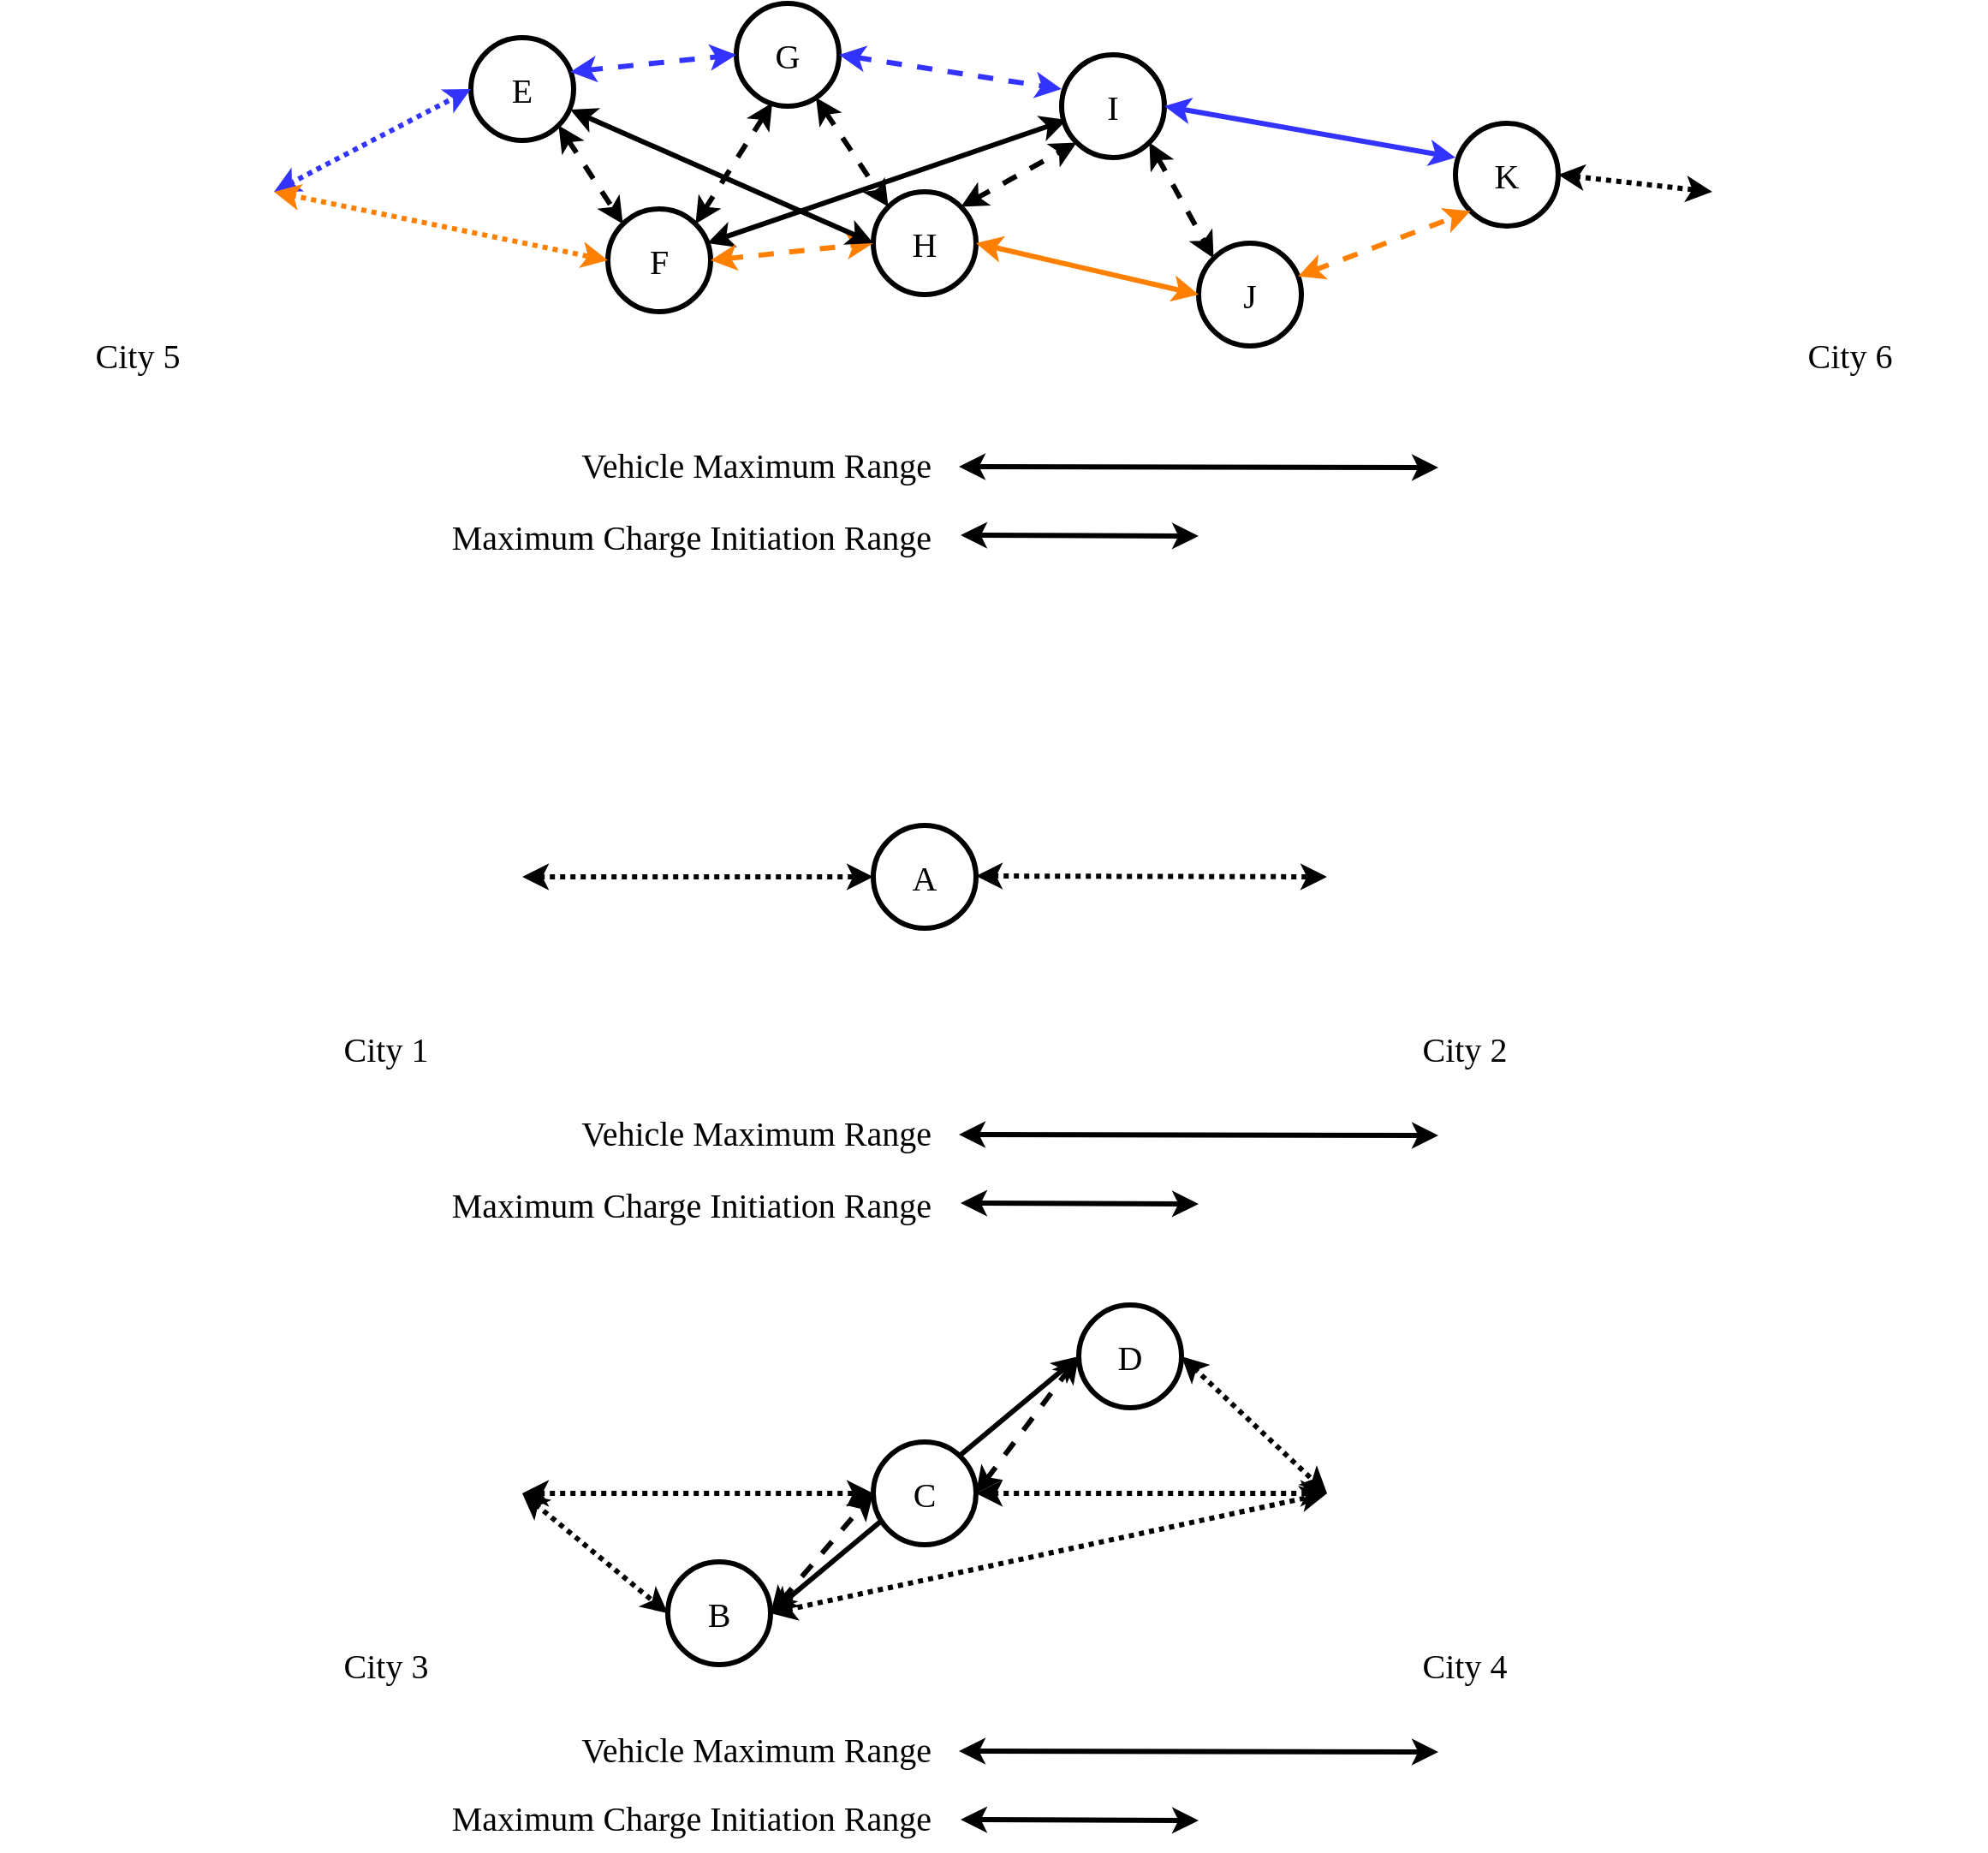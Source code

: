 <mxfile version="23.1.5" type="device">
  <diagram name="Page-1" id="pdEzmoWxt2w3Aj_1xQEx">
    <mxGraphModel dx="1362" dy="843" grid="1" gridSize="10" guides="1" tooltips="1" connect="1" arrows="1" fold="1" page="1" pageScale="1" pageWidth="850" pageHeight="1100" math="0" shadow="0">
      <root>
        <mxCell id="0" />
        <mxCell id="1" parent="0" />
        <mxCell id="VV-V0vhL4ZpVNKbkVd9c-170" value="" style="endArrow=classic;startArrow=classic;html=1;rounded=0;exitX=1;exitY=0.5;exitDx=0;exitDy=0;strokeWidth=3;fontFamily=Times New Roman;fontStyle=0;fontSize=16;entryX=0;entryY=0.5;entryDx=0;entryDy=0;" parent="1" source="VV-V0vhL4ZpVNKbkVd9c-145" target="VV-V0vhL4ZpVNKbkVd9c-155" edge="1">
          <mxGeometry width="50" height="50" relative="1" as="geometry">
            <mxPoint x="690" y="1360.5" as="sourcePoint" />
            <mxPoint x="970" y="1361" as="targetPoint" />
          </mxGeometry>
        </mxCell>
        <mxCell id="VV-V0vhL4ZpVNKbkVd9c-68" value="" style="endArrow=classic;startArrow=classic;html=1;rounded=0;exitX=0.967;exitY=0.333;exitDx=0;exitDy=0;exitPerimeter=0;entryX=0.05;entryY=0.633;entryDx=0;entryDy=0;strokeWidth=3;fontFamily=Times New Roman;fontStyle=0;fontSize=20;entryPerimeter=0;strokeColor=#000000;" parent="1" source="VV-V0vhL4ZpVNKbkVd9c-5" target="VV-V0vhL4ZpVNKbkVd9c-9" edge="1">
          <mxGeometry width="50" height="50" relative="1" as="geometry">
            <mxPoint x="463" y="402" as="sourcePoint" />
            <mxPoint x="640" y="460" as="targetPoint" />
          </mxGeometry>
        </mxCell>
        <mxCell id="VV-V0vhL4ZpVNKbkVd9c-2" value="" style="shape=image;verticalLabelPosition=bottom;labelBackgroundColor=default;verticalAlign=top;aspect=fixed;imageAspect=0;image=https://cdn-icons-png.flaticon.com/512/2451/2451548.png;fontFamily=Times New Roman;fontStyle=0;fontSize=16;" parent="1" vertex="1">
          <mxGeometry x="120" y="360" width="160" height="160" as="geometry" />
        </mxCell>
        <mxCell id="VV-V0vhL4ZpVNKbkVd9c-3" value="E" style="ellipse;whiteSpace=wrap;html=1;aspect=fixed;strokeWidth=3;fontFamily=Times New Roman;fontStyle=0;fontSize=20;" parent="1" vertex="1">
          <mxGeometry x="395" y="350" width="60" height="60" as="geometry" />
        </mxCell>
        <mxCell id="VV-V0vhL4ZpVNKbkVd9c-4" value="" style="shape=image;verticalLabelPosition=bottom;labelBackgroundColor=default;verticalAlign=top;aspect=fixed;imageAspect=0;image=https://cdn-icons-png.flaticon.com/512/2451/2451548.png;" parent="1" vertex="1">
          <mxGeometry x="1120" y="360" width="160" height="160" as="geometry" />
        </mxCell>
        <mxCell id="VV-V0vhL4ZpVNKbkVd9c-5" value="F" style="ellipse;whiteSpace=wrap;html=1;aspect=fixed;strokeWidth=3;fontFamily=Times New Roman;fontStyle=0;fontSize=20;" parent="1" vertex="1">
          <mxGeometry x="475" y="450" width="60" height="60" as="geometry" />
        </mxCell>
        <mxCell id="VV-V0vhL4ZpVNKbkVd9c-6" value="G" style="ellipse;whiteSpace=wrap;html=1;aspect=fixed;strokeWidth=3;fontFamily=Times New Roman;fontStyle=0;fontSize=20;" parent="1" vertex="1">
          <mxGeometry x="550" y="330" width="60" height="60" as="geometry" />
        </mxCell>
        <mxCell id="VV-V0vhL4ZpVNKbkVd9c-7" value="H" style="ellipse;whiteSpace=wrap;html=1;aspect=fixed;strokeWidth=3;fontFamily=Times New Roman;fontStyle=0;fontSize=20;" parent="1" vertex="1">
          <mxGeometry x="630" y="440" width="60" height="60" as="geometry" />
        </mxCell>
        <mxCell id="VV-V0vhL4ZpVNKbkVd9c-8" value="J" style="ellipse;whiteSpace=wrap;html=1;aspect=fixed;strokeWidth=3;fontFamily=Times New Roman;fontStyle=0;fontSize=20;" parent="1" vertex="1">
          <mxGeometry x="820" y="470" width="60" height="60" as="geometry" />
        </mxCell>
        <mxCell id="VV-V0vhL4ZpVNKbkVd9c-9" value="I" style="ellipse;whiteSpace=wrap;html=1;aspect=fixed;strokeWidth=3;fontFamily=Times New Roman;fontStyle=0;fontSize=20;" parent="1" vertex="1">
          <mxGeometry x="740" y="360" width="60" height="60" as="geometry" />
        </mxCell>
        <mxCell id="VV-V0vhL4ZpVNKbkVd9c-10" value="K" style="ellipse;whiteSpace=wrap;html=1;aspect=fixed;strokeWidth=3;fontFamily=Times New Roman;fontStyle=0;fontSize=20;" parent="1" vertex="1">
          <mxGeometry x="970" y="400" width="60" height="60" as="geometry" />
        </mxCell>
        <mxCell id="VV-V0vhL4ZpVNKbkVd9c-11" value="" style="endArrow=classic;startArrow=classic;html=1;rounded=0;entryX=0;entryY=0.5;entryDx=0;entryDy=0;exitX=1;exitY=0.5;exitDx=0;exitDy=0;strokeWidth=3;fontFamily=Times New Roman;fontStyle=0;fontSize=16;strokeColor=#3333FF;dashed=1;dashPattern=1 1;" parent="1" source="VV-V0vhL4ZpVNKbkVd9c-2" target="VV-V0vhL4ZpVNKbkVd9c-3" edge="1">
          <mxGeometry width="50" height="50" relative="1" as="geometry">
            <mxPoint x="590" y="460" as="sourcePoint" />
            <mxPoint x="640" y="410" as="targetPoint" />
          </mxGeometry>
        </mxCell>
        <mxCell id="VV-V0vhL4ZpVNKbkVd9c-12" value="" style="endArrow=classic;startArrow=classic;html=1;rounded=0;entryX=0;entryY=0.5;entryDx=0;entryDy=0;strokeWidth=3;fontFamily=Times New Roman;fontStyle=0;fontSize=16;dashed=1;dashPattern=1 1;strokeColor=#FF8000;" parent="1" target="VV-V0vhL4ZpVNKbkVd9c-5" edge="1">
          <mxGeometry width="50" height="50" relative="1" as="geometry">
            <mxPoint x="280" y="440" as="sourcePoint" />
            <mxPoint x="408" y="404" as="targetPoint" />
          </mxGeometry>
        </mxCell>
        <mxCell id="VV-V0vhL4ZpVNKbkVd9c-13" value="" style="endArrow=classic;startArrow=classic;html=1;rounded=0;entryX=0;entryY=0;entryDx=0;entryDy=0;exitX=1;exitY=1;exitDx=0;exitDy=0;strokeWidth=3;fontFamily=Times New Roman;fontStyle=0;fontSize=20;strokeColor=#000000;dashed=1;" parent="1" source="VV-V0vhL4ZpVNKbkVd9c-3" target="VV-V0vhL4ZpVNKbkVd9c-5" edge="1">
          <mxGeometry width="50" height="50" relative="1" as="geometry">
            <mxPoint x="290" y="450" as="sourcePoint" />
            <mxPoint x="485" y="490" as="targetPoint" />
          </mxGeometry>
        </mxCell>
        <mxCell id="VV-V0vhL4ZpVNKbkVd9c-14" value="" style="endArrow=classic;startArrow=classic;html=1;rounded=0;entryX=0;entryY=0.5;entryDx=0;entryDy=0;exitX=1;exitY=0.5;exitDx=0;exitDy=0;strokeWidth=3;fontFamily=Times New Roman;fontStyle=0;fontSize=20;strokeColor=#FF8000;dashed=1;" parent="1" source="VV-V0vhL4ZpVNKbkVd9c-5" target="VV-V0vhL4ZpVNKbkVd9c-7" edge="1">
          <mxGeometry width="50" height="50" relative="1" as="geometry">
            <mxPoint x="572" y="480" as="sourcePoint" />
            <mxPoint x="610" y="538" as="targetPoint" />
          </mxGeometry>
        </mxCell>
        <mxCell id="VV-V0vhL4ZpVNKbkVd9c-15" value="" style="endArrow=classic;startArrow=classic;html=1;rounded=0;entryX=0;entryY=0.5;entryDx=0;entryDy=0;exitX=0.967;exitY=0.333;exitDx=0;exitDy=0;exitPerimeter=0;strokeWidth=3;fontFamily=Times New Roman;fontStyle=0;fontSize=20;dashed=1;strokeColor=#3333FF;" parent="1" source="VV-V0vhL4ZpVNKbkVd9c-3" target="VV-V0vhL4ZpVNKbkVd9c-6" edge="1">
          <mxGeometry width="50" height="50" relative="1" as="geometry">
            <mxPoint x="466" y="421" as="sourcePoint" />
            <mxPoint x="504" y="479" as="targetPoint" />
          </mxGeometry>
        </mxCell>
        <mxCell id="VV-V0vhL4ZpVNKbkVd9c-16" value="" style="endArrow=classic;startArrow=classic;html=1;rounded=0;entryX=0;entryY=0;entryDx=0;entryDy=0;strokeWidth=3;fontFamily=Times New Roman;fontStyle=0;fontSize=20;strokeColor=#000000;dashed=1;" parent="1" source="VV-V0vhL4ZpVNKbkVd9c-6" target="VV-V0vhL4ZpVNKbkVd9c-7" edge="1">
          <mxGeometry width="50" height="50" relative="1" as="geometry">
            <mxPoint x="636" y="369" as="sourcePoint" />
            <mxPoint x="740" y="360" as="targetPoint" />
          </mxGeometry>
        </mxCell>
        <mxCell id="VV-V0vhL4ZpVNKbkVd9c-17" value="" style="endArrow=classic;startArrow=classic;html=1;rounded=0;entryX=0;entryY=0.5;entryDx=0;entryDy=0;exitX=1;exitY=0.5;exitDx=0;exitDy=0;strokeWidth=3;fontFamily=Times New Roman;fontStyle=0;fontSize=20;strokeColor=#FF8000;" parent="1" source="VV-V0vhL4ZpVNKbkVd9c-7" target="VV-V0vhL4ZpVNKbkVd9c-8" edge="1">
          <mxGeometry width="50" height="50" relative="1" as="geometry">
            <mxPoint x="680" y="539" as="sourcePoint" />
            <mxPoint x="784" y="530" as="targetPoint" />
          </mxGeometry>
        </mxCell>
        <mxCell id="VV-V0vhL4ZpVNKbkVd9c-18" value="" style="endArrow=classic;startArrow=classic;html=1;rounded=0;entryX=0;entryY=0.333;entryDx=0;entryDy=0;exitX=1;exitY=0.5;exitDx=0;exitDy=0;entryPerimeter=0;strokeWidth=3;fontFamily=Times New Roman;fontStyle=0;fontSize=20;dashed=1;strokeColor=#3333FF;" parent="1" source="VV-V0vhL4ZpVNKbkVd9c-6" target="VV-V0vhL4ZpVNKbkVd9c-9" edge="1">
          <mxGeometry width="50" height="50" relative="1" as="geometry">
            <mxPoint x="691" y="481" as="sourcePoint" />
            <mxPoint x="830" y="510" as="targetPoint" />
          </mxGeometry>
        </mxCell>
        <mxCell id="VV-V0vhL4ZpVNKbkVd9c-19" value="" style="endArrow=classic;startArrow=classic;html=1;rounded=0;entryX=0;entryY=1;entryDx=0;entryDy=0;strokeWidth=3;fontFamily=Times New Roman;fontStyle=0;fontSize=20;strokeColor=#000000;dashed=1;exitX=1;exitY=0;exitDx=0;exitDy=0;" parent="1" source="VV-V0vhL4ZpVNKbkVd9c-7" target="VV-V0vhL4ZpVNKbkVd9c-9" edge="1">
          <mxGeometry width="50" height="50" relative="1" as="geometry">
            <mxPoint x="700" y="450" as="sourcePoint" />
            <mxPoint x="750" y="400" as="targetPoint" />
          </mxGeometry>
        </mxCell>
        <mxCell id="VV-V0vhL4ZpVNKbkVd9c-20" value="" style="endArrow=classic;startArrow=classic;html=1;rounded=0;entryX=0;entryY=0.333;entryDx=0;entryDy=0;exitX=1;exitY=0.5;exitDx=0;exitDy=0;entryPerimeter=0;strokeWidth=3;fontFamily=Times New Roman;fontStyle=0;fontSize=20;strokeColor=#3333FF;" parent="1" source="VV-V0vhL4ZpVNKbkVd9c-9" target="VV-V0vhL4ZpVNKbkVd9c-10" edge="1">
          <mxGeometry width="50" height="50" relative="1" as="geometry">
            <mxPoint x="691" y="439" as="sourcePoint" />
            <mxPoint x="759" y="421" as="targetPoint" />
          </mxGeometry>
        </mxCell>
        <mxCell id="VV-V0vhL4ZpVNKbkVd9c-21" value="" style="endArrow=classic;startArrow=classic;html=1;rounded=0;entryX=0;entryY=1;entryDx=0;entryDy=0;strokeWidth=3;fontFamily=Times New Roman;fontStyle=0;fontSize=20;strokeColor=#FF8000;dashed=1;" parent="1" source="VV-V0vhL4ZpVNKbkVd9c-8" target="VV-V0vhL4ZpVNKbkVd9c-10" edge="1">
          <mxGeometry width="50" height="50" relative="1" as="geometry">
            <mxPoint x="810" y="400" as="sourcePoint" />
            <mxPoint x="980" y="440" as="targetPoint" />
          </mxGeometry>
        </mxCell>
        <mxCell id="VV-V0vhL4ZpVNKbkVd9c-22" value="" style="endArrow=classic;startArrow=classic;html=1;rounded=0;entryX=0;entryY=0.5;entryDx=0;entryDy=0;exitX=1;exitY=0.5;exitDx=0;exitDy=0;strokeWidth=3;fontFamily=Times New Roman;fontStyle=0;fontSize=16;strokeColor=#000000;dashed=1;dashPattern=1 1;" parent="1" source="VV-V0vhL4ZpVNKbkVd9c-10" target="VV-V0vhL4ZpVNKbkVd9c-4" edge="1">
          <mxGeometry width="50" height="50" relative="1" as="geometry">
            <mxPoint x="820" y="410" as="sourcePoint" />
            <mxPoint x="990" y="450" as="targetPoint" />
          </mxGeometry>
        </mxCell>
        <mxCell id="VV-V0vhL4ZpVNKbkVd9c-23" value="" style="endArrow=classic;startArrow=classic;html=1;rounded=0;exitX=1;exitY=0.5;exitDx=0;exitDy=0;strokeWidth=3;fontFamily=Times New Roman;fontStyle=0;fontSize=16;" parent="1" edge="1">
          <mxGeometry width="50" height="50" relative="1" as="geometry">
            <mxPoint x="680" y="600.5" as="sourcePoint" />
            <mxPoint x="960" y="601" as="targetPoint" />
          </mxGeometry>
        </mxCell>
        <mxCell id="VV-V0vhL4ZpVNKbkVd9c-24" value="" style="endArrow=classic;startArrow=classic;html=1;rounded=0;exitX=1;exitY=0.5;exitDx=0;exitDy=0;strokeWidth=3;fontFamily=Times New Roman;fontStyle=0;fontSize=16;" parent="1" edge="1">
          <mxGeometry width="50" height="50" relative="1" as="geometry">
            <mxPoint x="681" y="640.5" as="sourcePoint" />
            <mxPoint x="820" y="641" as="targetPoint" />
          </mxGeometry>
        </mxCell>
        <mxCell id="VV-V0vhL4ZpVNKbkVd9c-25" value="" style="endArrow=classic;startArrow=classic;html=1;rounded=0;exitX=0.967;exitY=0.7;exitDx=0;exitDy=0;exitPerimeter=0;entryX=0;entryY=0.5;entryDx=0;entryDy=0;strokeWidth=3;fontFamily=Times New Roman;fontStyle=0;fontSize=20;strokeColor=#000000;" parent="1" source="VV-V0vhL4ZpVNKbkVd9c-3" target="VV-V0vhL4ZpVNKbkVd9c-7" edge="1">
          <mxGeometry width="50" height="50" relative="1" as="geometry">
            <mxPoint x="295" y="610" as="sourcePoint" />
            <mxPoint x="570" y="610" as="targetPoint" />
          </mxGeometry>
        </mxCell>
        <mxCell id="VV-V0vhL4ZpVNKbkVd9c-26" value="" style="endArrow=classic;startArrow=classic;html=1;rounded=0;exitX=1;exitY=0;exitDx=0;exitDy=0;entryX=0.35;entryY=0.967;entryDx=0;entryDy=0;entryPerimeter=0;strokeWidth=3;fontFamily=Times New Roman;fontStyle=0;fontSize=20;strokeColor=#000000;dashed=1;" parent="1" source="VV-V0vhL4ZpVNKbkVd9c-5" target="VV-V0vhL4ZpVNKbkVd9c-6" edge="1">
          <mxGeometry width="50" height="50" relative="1" as="geometry">
            <mxPoint x="463" y="402" as="sourcePoint" />
            <mxPoint x="640" y="460" as="targetPoint" />
          </mxGeometry>
        </mxCell>
        <mxCell id="VV-V0vhL4ZpVNKbkVd9c-27" value="" style="endArrow=classic;startArrow=classic;html=1;rounded=0;entryX=0;entryY=0;entryDx=0;entryDy=0;exitX=1;exitY=1;exitDx=0;exitDy=0;strokeWidth=3;fontFamily=Times New Roman;fontStyle=0;fontSize=20;strokeColor=#000000;dashed=1;" parent="1" source="VV-V0vhL4ZpVNKbkVd9c-9" target="VV-V0vhL4ZpVNKbkVd9c-8" edge="1">
          <mxGeometry width="50" height="50" relative="1" as="geometry">
            <mxPoint x="620" y="370" as="sourcePoint" />
            <mxPoint x="750" y="400" as="targetPoint" />
          </mxGeometry>
        </mxCell>
        <mxCell id="VV-V0vhL4ZpVNKbkVd9c-29" value="City 5" style="text;html=1;align=center;verticalAlign=middle;resizable=0;points=[];autosize=1;strokeColor=none;fillColor=none;fontFamily=Times New Roman;fontStyle=0;fontSize=20;" parent="1" vertex="1">
          <mxGeometry x="165" y="515" width="70" height="40" as="geometry" />
        </mxCell>
        <mxCell id="VV-V0vhL4ZpVNKbkVd9c-30" value="City 6" style="text;html=1;align=center;verticalAlign=middle;resizable=0;points=[];autosize=1;strokeColor=none;fillColor=none;fontFamily=Times New Roman;fontStyle=0;fontSize=20;" parent="1" vertex="1">
          <mxGeometry x="1165" y="515" width="70" height="40" as="geometry" />
        </mxCell>
        <mxCell id="VV-V0vhL4ZpVNKbkVd9c-31" value="Vehicle Maximum Range" style="text;html=1;align=right;verticalAlign=middle;resizable=0;points=[];autosize=1;strokeColor=none;fillColor=none;fontFamily=Times New Roman;fontStyle=0;fontSize=20;strokeWidth=3;" parent="1" vertex="1">
          <mxGeometry x="435" y="579" width="230" height="40" as="geometry" />
        </mxCell>
        <mxCell id="VV-V0vhL4ZpVNKbkVd9c-32" value="Maximum Charge Initiation Range" style="text;html=1;align=right;verticalAlign=middle;resizable=0;points=[];autosize=1;strokeColor=none;fillColor=none;fontFamily=Times New Roman;fontStyle=0;fontSize=20;strokeWidth=3;" parent="1" vertex="1">
          <mxGeometry x="365" y="621" width="300" height="40" as="geometry" />
        </mxCell>
        <mxCell id="VV-V0vhL4ZpVNKbkVd9c-70" value="" style="shape=image;verticalLabelPosition=bottom;labelBackgroundColor=default;verticalAlign=top;aspect=fixed;imageAspect=0;image=https://cdn-icons-png.flaticon.com/512/2451/2451548.png;fontFamily=Times New Roman;fontStyle=0;fontSize=16;" parent="1" vertex="1">
          <mxGeometry x="265" y="760" width="160" height="160" as="geometry" />
        </mxCell>
        <mxCell id="VV-V0vhL4ZpVNKbkVd9c-71" value="A" style="ellipse;whiteSpace=wrap;html=1;aspect=fixed;strokeWidth=3;fontFamily=Times New Roman;fontStyle=0;fontSize=20;" parent="1" vertex="1">
          <mxGeometry x="630" y="810" width="60" height="60" as="geometry" />
        </mxCell>
        <mxCell id="VV-V0vhL4ZpVNKbkVd9c-72" value="" style="shape=image;verticalLabelPosition=bottom;labelBackgroundColor=default;verticalAlign=top;aspect=fixed;imageAspect=0;image=https://cdn-icons-png.flaticon.com/512/2451/2451548.png;" parent="1" vertex="1">
          <mxGeometry x="895" y="760" width="160" height="160" as="geometry" />
        </mxCell>
        <mxCell id="VV-V0vhL4ZpVNKbkVd9c-91" value="" style="endArrow=classic;startArrow=classic;html=1;rounded=0;exitX=1;exitY=0.5;exitDx=0;exitDy=0;strokeWidth=3;fontFamily=Times New Roman;fontStyle=0;fontSize=16;" parent="1" edge="1">
          <mxGeometry width="50" height="50" relative="1" as="geometry">
            <mxPoint x="680" y="990.5" as="sourcePoint" />
            <mxPoint x="960" y="991" as="targetPoint" />
          </mxGeometry>
        </mxCell>
        <mxCell id="VV-V0vhL4ZpVNKbkVd9c-92" value="" style="endArrow=classic;startArrow=classic;html=1;rounded=0;exitX=1;exitY=0.5;exitDx=0;exitDy=0;strokeWidth=3;fontFamily=Times New Roman;fontStyle=0;fontSize=16;" parent="1" edge="1">
          <mxGeometry width="50" height="50" relative="1" as="geometry">
            <mxPoint x="681" y="1030.5" as="sourcePoint" />
            <mxPoint x="820" y="1031" as="targetPoint" />
          </mxGeometry>
        </mxCell>
        <mxCell id="VV-V0vhL4ZpVNKbkVd9c-96" value="City 1" style="text;html=1;align=center;verticalAlign=middle;resizable=0;points=[];autosize=1;strokeColor=none;fillColor=none;fontFamily=Times New Roman;fontStyle=0;fontSize=20;" parent="1" vertex="1">
          <mxGeometry x="310" y="920" width="70" height="40" as="geometry" />
        </mxCell>
        <mxCell id="VV-V0vhL4ZpVNKbkVd9c-97" value="City 2" style="text;html=1;align=center;verticalAlign=middle;resizable=0;points=[];autosize=1;strokeColor=none;fillColor=none;fontFamily=Times New Roman;fontStyle=0;fontSize=20;" parent="1" vertex="1">
          <mxGeometry x="940" y="920" width="70" height="40" as="geometry" />
        </mxCell>
        <mxCell id="VV-V0vhL4ZpVNKbkVd9c-98" value="Vehicle Maximum Range" style="text;html=1;align=right;verticalAlign=middle;resizable=0;points=[];autosize=1;strokeColor=none;fillColor=none;fontFamily=Times New Roman;fontStyle=0;fontSize=20;strokeWidth=3;" parent="1" vertex="1">
          <mxGeometry x="435" y="969" width="230" height="40" as="geometry" />
        </mxCell>
        <mxCell id="VV-V0vhL4ZpVNKbkVd9c-99" value="Maximum Charge Initiation Range" style="text;html=1;align=right;verticalAlign=middle;resizable=0;points=[];autosize=1;strokeColor=none;fillColor=none;fontFamily=Times New Roman;fontStyle=0;fontSize=20;" parent="1" vertex="1">
          <mxGeometry x="365" y="1011" width="300" height="40" as="geometry" />
        </mxCell>
        <mxCell id="VV-V0vhL4ZpVNKbkVd9c-101" value="" style="endArrow=classic;startArrow=classic;html=1;rounded=0;exitX=1;exitY=0.5;exitDx=0;exitDy=0;strokeWidth=3;fontFamily=Times New Roman;fontStyle=0;fontSize=16;dashed=1;dashPattern=1 1;" parent="1" source="VV-V0vhL4ZpVNKbkVd9c-70" edge="1">
          <mxGeometry width="50" height="50" relative="1" as="geometry">
            <mxPoint x="350" y="839.5" as="sourcePoint" />
            <mxPoint x="630" y="840" as="targetPoint" />
          </mxGeometry>
        </mxCell>
        <mxCell id="VV-V0vhL4ZpVNKbkVd9c-102" value="" style="endArrow=classic;startArrow=classic;html=1;rounded=0;exitX=1;exitY=0.5;exitDx=0;exitDy=0;strokeWidth=3;fontFamily=Times New Roman;fontStyle=0;fontSize=16;dashed=1;dashPattern=1 1;entryX=0;entryY=0.5;entryDx=0;entryDy=0;" parent="1" target="VV-V0vhL4ZpVNKbkVd9c-72" edge="1">
          <mxGeometry width="50" height="50" relative="1" as="geometry">
            <mxPoint x="690" y="839.5" as="sourcePoint" />
            <mxPoint x="970" y="840" as="targetPoint" />
          </mxGeometry>
        </mxCell>
        <mxCell id="VV-V0vhL4ZpVNKbkVd9c-144" value="" style="shape=image;verticalLabelPosition=bottom;labelBackgroundColor=default;verticalAlign=top;aspect=fixed;imageAspect=0;image=https://cdn-icons-png.flaticon.com/512/2451/2451548.png;fontFamily=Times New Roman;fontStyle=0;fontSize=16;" parent="1" vertex="1">
          <mxGeometry x="265" y="1120" width="160" height="160" as="geometry" />
        </mxCell>
        <mxCell id="VV-V0vhL4ZpVNKbkVd9c-145" value="B" style="ellipse;whiteSpace=wrap;html=1;aspect=fixed;strokeWidth=3;fontFamily=Times New Roman;fontStyle=0;fontSize=20;" parent="1" vertex="1">
          <mxGeometry x="510" y="1240" width="60" height="60" as="geometry" />
        </mxCell>
        <mxCell id="VV-V0vhL4ZpVNKbkVd9c-146" value="" style="shape=image;verticalLabelPosition=bottom;labelBackgroundColor=default;verticalAlign=top;aspect=fixed;imageAspect=0;image=https://cdn-icons-png.flaticon.com/512/2451/2451548.png;" parent="1" vertex="1">
          <mxGeometry x="895" y="1120" width="160" height="160" as="geometry" />
        </mxCell>
        <mxCell id="VV-V0vhL4ZpVNKbkVd9c-147" value="" style="endArrow=classic;startArrow=classic;html=1;rounded=0;exitX=1;exitY=0.5;exitDx=0;exitDy=0;strokeWidth=3;fontFamily=Times New Roman;fontStyle=0;fontSize=16;" parent="1" edge="1">
          <mxGeometry width="50" height="50" relative="1" as="geometry">
            <mxPoint x="680" y="1350.5" as="sourcePoint" />
            <mxPoint x="960" y="1351" as="targetPoint" />
          </mxGeometry>
        </mxCell>
        <mxCell id="VV-V0vhL4ZpVNKbkVd9c-148" value="" style="endArrow=classic;startArrow=classic;html=1;rounded=0;exitX=1;exitY=0.5;exitDx=0;exitDy=0;strokeWidth=3;fontFamily=Times New Roman;fontStyle=0;fontSize=16;" parent="1" edge="1">
          <mxGeometry width="50" height="50" relative="1" as="geometry">
            <mxPoint x="681" y="1390.5" as="sourcePoint" />
            <mxPoint x="820" y="1391" as="targetPoint" />
          </mxGeometry>
        </mxCell>
        <mxCell id="VV-V0vhL4ZpVNKbkVd9c-149" value="City 3" style="text;html=1;align=center;verticalAlign=middle;resizable=0;points=[];autosize=1;strokeColor=none;fillColor=none;fontFamily=Times New Roman;fontStyle=0;fontSize=20;" parent="1" vertex="1">
          <mxGeometry x="310" y="1280" width="70" height="40" as="geometry" />
        </mxCell>
        <mxCell id="VV-V0vhL4ZpVNKbkVd9c-150" value="City 4" style="text;html=1;align=center;verticalAlign=middle;resizable=0;points=[];autosize=1;strokeColor=none;fillColor=none;fontFamily=Times New Roman;fontStyle=0;fontSize=20;" parent="1" vertex="1">
          <mxGeometry x="940" y="1280" width="70" height="40" as="geometry" />
        </mxCell>
        <mxCell id="VV-V0vhL4ZpVNKbkVd9c-151" value="Vehicle Maximum Range" style="text;html=1;align=right;verticalAlign=middle;resizable=0;points=[];autosize=1;strokeColor=none;fillColor=none;fontFamily=Times New Roman;fontStyle=0;fontSize=20;strokeWidth=3;" parent="1" vertex="1">
          <mxGeometry x="435" y="1329" width="230" height="40" as="geometry" />
        </mxCell>
        <mxCell id="VV-V0vhL4ZpVNKbkVd9c-153" value="" style="endArrow=classic;startArrow=classic;html=1;rounded=0;exitX=1;exitY=0.5;exitDx=0;exitDy=0;strokeWidth=3;fontFamily=Times New Roman;fontStyle=0;fontSize=16;dashed=1;dashPattern=1 1;entryX=0;entryY=0.5;entryDx=0;entryDy=0;" parent="1" source="VV-V0vhL4ZpVNKbkVd9c-154" target="VV-V0vhL4ZpVNKbkVd9c-146" edge="1">
          <mxGeometry width="50" height="50" relative="1" as="geometry">
            <mxPoint x="690" y="1199.5" as="sourcePoint" />
            <mxPoint x="970" y="1200" as="targetPoint" />
          </mxGeometry>
        </mxCell>
        <mxCell id="VV-V0vhL4ZpVNKbkVd9c-154" value="C" style="ellipse;whiteSpace=wrap;html=1;aspect=fixed;strokeWidth=3;fontFamily=Times New Roman;fontStyle=0;fontSize=20;" parent="1" vertex="1">
          <mxGeometry x="630" y="1170" width="60" height="60" as="geometry" />
        </mxCell>
        <mxCell id="VV-V0vhL4ZpVNKbkVd9c-155" value="D" style="ellipse;whiteSpace=wrap;html=1;aspect=fixed;strokeWidth=3;fontFamily=Times New Roman;fontStyle=0;fontSize=20;" parent="1" vertex="1">
          <mxGeometry x="750" y="1090" width="60" height="60" as="geometry" />
        </mxCell>
        <mxCell id="VV-V0vhL4ZpVNKbkVd9c-156" value="" style="endArrow=classic;startArrow=classic;html=1;rounded=0;exitX=1;exitY=0.5;exitDx=0;exitDy=0;strokeWidth=3;fontFamily=Times New Roman;fontStyle=0;fontSize=16;dashed=1;dashPattern=1 1;entryX=0;entryY=0.5;entryDx=0;entryDy=0;" parent="1" source="VV-V0vhL4ZpVNKbkVd9c-144" target="VV-V0vhL4ZpVNKbkVd9c-154" edge="1">
          <mxGeometry width="50" height="50" relative="1" as="geometry">
            <mxPoint x="360" y="1209.5" as="sourcePoint" />
            <mxPoint x="480" y="1170" as="targetPoint" />
          </mxGeometry>
        </mxCell>
        <mxCell id="VV-V0vhL4ZpVNKbkVd9c-163" value="Maximum Charge Initiation Range" style="text;html=1;align=right;verticalAlign=middle;resizable=0;points=[];autosize=1;strokeColor=none;fillColor=none;fontFamily=Times New Roman;fontStyle=0;fontSize=20;strokeWidth=3;" parent="1" vertex="1">
          <mxGeometry x="365" y="1369" width="300" height="40" as="geometry" />
        </mxCell>
        <mxCell id="VV-V0vhL4ZpVNKbkVd9c-164" value="" style="endArrow=classic;startArrow=classic;html=1;rounded=0;strokeWidth=3;fontFamily=Times New Roman;fontStyle=0;fontSize=16;entryX=0;entryY=0.5;entryDx=0;entryDy=0;dashed=1;dashPattern=1 1;exitX=1;exitY=0.5;exitDx=0;exitDy=0;" parent="1" source="VV-V0vhL4ZpVNKbkVd9c-144" target="VV-V0vhL4ZpVNKbkVd9c-145" edge="1">
          <mxGeometry width="50" height="50" relative="1" as="geometry">
            <mxPoint x="350" y="1200" as="sourcePoint" />
            <mxPoint x="489" y="1210.5" as="targetPoint" />
          </mxGeometry>
        </mxCell>
        <mxCell id="VV-V0vhL4ZpVNKbkVd9c-167" value="" style="endArrow=classic;startArrow=classic;html=1;rounded=0;strokeWidth=3;fontFamily=Times New Roman;fontStyle=0;fontSize=16;exitX=1;exitY=0.5;exitDx=0;exitDy=0;entryX=0;entryY=0.5;entryDx=0;entryDy=0;dashed=1;dashPattern=1 1;" parent="1" source="VV-V0vhL4ZpVNKbkVd9c-155" target="VV-V0vhL4ZpVNKbkVd9c-146" edge="1">
          <mxGeometry width="50" height="50" relative="1" as="geometry">
            <mxPoint x="698" y="1197" as="sourcePoint" />
            <mxPoint x="800" y="1160" as="targetPoint" />
          </mxGeometry>
        </mxCell>
        <mxCell id="VV-V0vhL4ZpVNKbkVd9c-171" value="" style="endArrow=classic;startArrow=classic;html=1;rounded=0;strokeWidth=3;fontFamily=Times New Roman;fontStyle=0;fontSize=16;entryX=0;entryY=0.5;entryDx=0;entryDy=0;dashed=1;exitX=1;exitY=0.5;exitDx=0;exitDy=0;" parent="1" source="VV-V0vhL4ZpVNKbkVd9c-145" target="VV-V0vhL4ZpVNKbkVd9c-154" edge="1">
          <mxGeometry width="50" height="50" relative="1" as="geometry">
            <mxPoint x="580" y="1270" as="sourcePoint" />
            <mxPoint x="709" y="1280.5" as="targetPoint" />
          </mxGeometry>
        </mxCell>
        <mxCell id="VV-V0vhL4ZpVNKbkVd9c-172" value="" style="endArrow=classic;startArrow=classic;html=1;rounded=0;exitX=1;exitY=0.5;exitDx=0;exitDy=0;strokeWidth=3;fontFamily=Times New Roman;fontStyle=0;fontSize=16;entryX=0;entryY=0.5;entryDx=0;entryDy=0;dashed=1;" parent="1" source="VV-V0vhL4ZpVNKbkVd9c-154" target="VV-V0vhL4ZpVNKbkVd9c-155" edge="1">
          <mxGeometry width="50" height="50" relative="1" as="geometry">
            <mxPoint x="580" y="1260" as="sourcePoint" />
            <mxPoint x="640" y="1210" as="targetPoint" />
          </mxGeometry>
        </mxCell>
        <mxCell id="cj-voYgmSqqo6SLDADIy-1" value="" style="endArrow=classic;startArrow=classic;html=1;rounded=0;exitX=1;exitY=0.5;exitDx=0;exitDy=0;strokeWidth=3;fontFamily=Times New Roman;fontStyle=0;fontSize=16;dashed=1;dashPattern=1 1;entryX=0;entryY=0.5;entryDx=0;entryDy=0;" edge="1" parent="1" source="VV-V0vhL4ZpVNKbkVd9c-145" target="VV-V0vhL4ZpVNKbkVd9c-146">
          <mxGeometry width="50" height="50" relative="1" as="geometry">
            <mxPoint x="700" y="1210" as="sourcePoint" />
            <mxPoint x="890" y="1200" as="targetPoint" />
          </mxGeometry>
        </mxCell>
      </root>
    </mxGraphModel>
  </diagram>
</mxfile>
